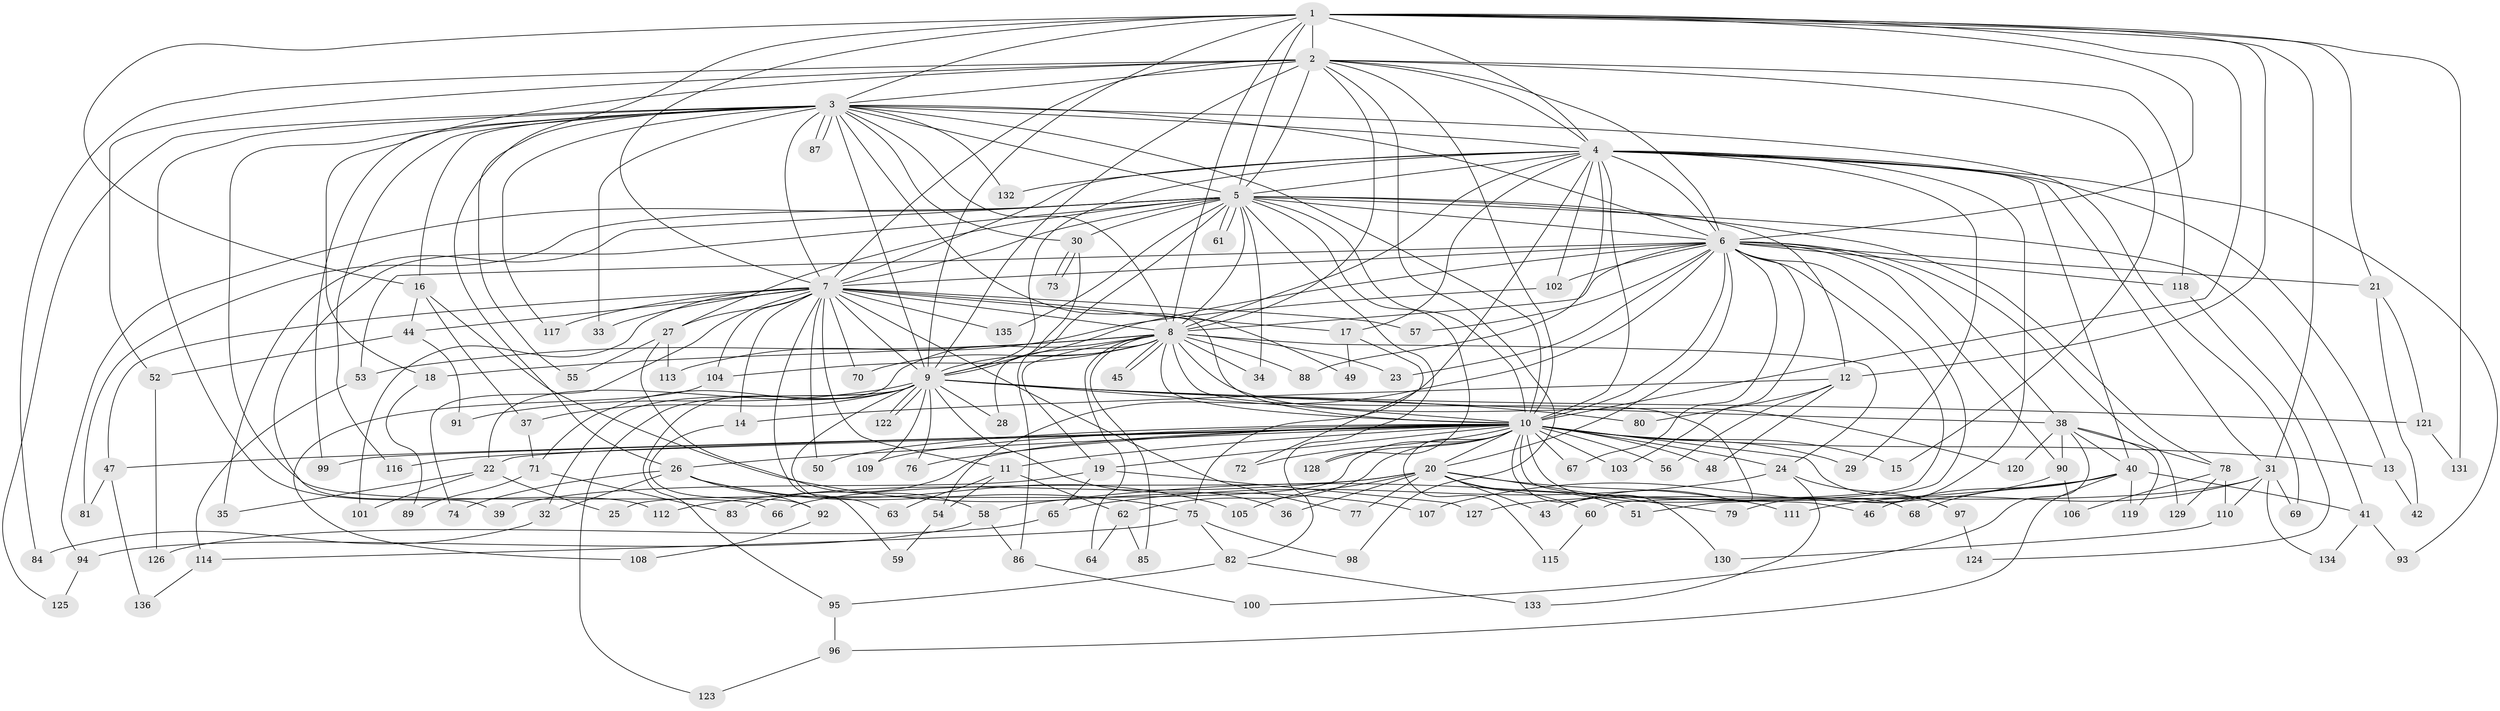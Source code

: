 // coarse degree distribution, {3: 0.0975609756097561, 16: 0.024390243902439025, 1: 0.0975609756097561, 18: 0.07317073170731707, 5: 0.24390243902439024, 6: 0.04878048780487805, 4: 0.12195121951219512, 8: 0.024390243902439025, 2: 0.04878048780487805, 9: 0.024390243902439025, 7: 0.07317073170731707, 24: 0.024390243902439025, 17: 0.024390243902439025, 13: 0.024390243902439025, 12: 0.024390243902439025, 14: 0.024390243902439025}
// Generated by graph-tools (version 1.1) at 2025/36/03/04/25 23:36:24]
// undirected, 136 vertices, 297 edges
graph export_dot {
  node [color=gray90,style=filled];
  1;
  2;
  3;
  4;
  5;
  6;
  7;
  8;
  9;
  10;
  11;
  12;
  13;
  14;
  15;
  16;
  17;
  18;
  19;
  20;
  21;
  22;
  23;
  24;
  25;
  26;
  27;
  28;
  29;
  30;
  31;
  32;
  33;
  34;
  35;
  36;
  37;
  38;
  39;
  40;
  41;
  42;
  43;
  44;
  45;
  46;
  47;
  48;
  49;
  50;
  51;
  52;
  53;
  54;
  55;
  56;
  57;
  58;
  59;
  60;
  61;
  62;
  63;
  64;
  65;
  66;
  67;
  68;
  69;
  70;
  71;
  72;
  73;
  74;
  75;
  76;
  77;
  78;
  79;
  80;
  81;
  82;
  83;
  84;
  85;
  86;
  87;
  88;
  89;
  90;
  91;
  92;
  93;
  94;
  95;
  96;
  97;
  98;
  99;
  100;
  101;
  102;
  103;
  104;
  105;
  106;
  107;
  108;
  109;
  110;
  111;
  112;
  113;
  114;
  115;
  116;
  117;
  118;
  119;
  120;
  121;
  122;
  123;
  124;
  125;
  126;
  127;
  128;
  129;
  130;
  131;
  132;
  133;
  134;
  135;
  136;
  1 -- 2;
  1 -- 3;
  1 -- 4;
  1 -- 5;
  1 -- 6;
  1 -- 7;
  1 -- 8;
  1 -- 9;
  1 -- 10;
  1 -- 12;
  1 -- 16;
  1 -- 21;
  1 -- 26;
  1 -- 31;
  1 -- 131;
  2 -- 3;
  2 -- 4;
  2 -- 5;
  2 -- 6;
  2 -- 7;
  2 -- 8;
  2 -- 9;
  2 -- 10;
  2 -- 15;
  2 -- 18;
  2 -- 52;
  2 -- 84;
  2 -- 98;
  2 -- 118;
  3 -- 4;
  3 -- 5;
  3 -- 6;
  3 -- 7;
  3 -- 8;
  3 -- 9;
  3 -- 10;
  3 -- 16;
  3 -- 30;
  3 -- 33;
  3 -- 49;
  3 -- 55;
  3 -- 66;
  3 -- 69;
  3 -- 87;
  3 -- 87;
  3 -- 99;
  3 -- 112;
  3 -- 116;
  3 -- 117;
  3 -- 125;
  3 -- 132;
  4 -- 5;
  4 -- 6;
  4 -- 7;
  4 -- 8;
  4 -- 9;
  4 -- 10;
  4 -- 13;
  4 -- 17;
  4 -- 29;
  4 -- 31;
  4 -- 40;
  4 -- 75;
  4 -- 79;
  4 -- 88;
  4 -- 93;
  4 -- 102;
  4 -- 132;
  5 -- 6;
  5 -- 7;
  5 -- 8;
  5 -- 9;
  5 -- 10;
  5 -- 12;
  5 -- 27;
  5 -- 30;
  5 -- 34;
  5 -- 35;
  5 -- 39;
  5 -- 41;
  5 -- 61;
  5 -- 61;
  5 -- 78;
  5 -- 81;
  5 -- 82;
  5 -- 94;
  5 -- 128;
  5 -- 135;
  6 -- 7;
  6 -- 8;
  6 -- 9;
  6 -- 10;
  6 -- 20;
  6 -- 21;
  6 -- 23;
  6 -- 38;
  6 -- 51;
  6 -- 53;
  6 -- 54;
  6 -- 57;
  6 -- 60;
  6 -- 67;
  6 -- 90;
  6 -- 102;
  6 -- 103;
  6 -- 118;
  6 -- 129;
  7 -- 8;
  7 -- 9;
  7 -- 10;
  7 -- 11;
  7 -- 14;
  7 -- 17;
  7 -- 27;
  7 -- 33;
  7 -- 44;
  7 -- 47;
  7 -- 50;
  7 -- 57;
  7 -- 59;
  7 -- 70;
  7 -- 74;
  7 -- 77;
  7 -- 101;
  7 -- 104;
  7 -- 117;
  7 -- 135;
  8 -- 9;
  8 -- 10;
  8 -- 18;
  8 -- 19;
  8 -- 22;
  8 -- 23;
  8 -- 24;
  8 -- 28;
  8 -- 34;
  8 -- 43;
  8 -- 45;
  8 -- 45;
  8 -- 53;
  8 -- 64;
  8 -- 70;
  8 -- 85;
  8 -- 88;
  8 -- 104;
  8 -- 120;
  9 -- 10;
  9 -- 28;
  9 -- 32;
  9 -- 36;
  9 -- 37;
  9 -- 38;
  9 -- 63;
  9 -- 71;
  9 -- 76;
  9 -- 80;
  9 -- 91;
  9 -- 95;
  9 -- 109;
  9 -- 121;
  9 -- 122;
  9 -- 122;
  9 -- 123;
  10 -- 11;
  10 -- 13;
  10 -- 15;
  10 -- 19;
  10 -- 20;
  10 -- 22;
  10 -- 24;
  10 -- 25;
  10 -- 26;
  10 -- 29;
  10 -- 46;
  10 -- 47;
  10 -- 48;
  10 -- 50;
  10 -- 56;
  10 -- 62;
  10 -- 67;
  10 -- 68;
  10 -- 72;
  10 -- 76;
  10 -- 83;
  10 -- 97;
  10 -- 99;
  10 -- 103;
  10 -- 109;
  10 -- 115;
  10 -- 116;
  10 -- 128;
  10 -- 130;
  11 -- 54;
  11 -- 62;
  11 -- 63;
  12 -- 14;
  12 -- 48;
  12 -- 56;
  12 -- 80;
  13 -- 42;
  14 -- 92;
  16 -- 37;
  16 -- 44;
  16 -- 107;
  17 -- 49;
  17 -- 72;
  18 -- 89;
  19 -- 39;
  19 -- 65;
  19 -- 127;
  20 -- 36;
  20 -- 43;
  20 -- 51;
  20 -- 60;
  20 -- 66;
  20 -- 77;
  20 -- 79;
  20 -- 105;
  20 -- 111;
  20 -- 112;
  21 -- 42;
  21 -- 121;
  22 -- 25;
  22 -- 35;
  22 -- 101;
  24 -- 65;
  24 -- 97;
  24 -- 133;
  26 -- 32;
  26 -- 74;
  26 -- 75;
  26 -- 92;
  26 -- 105;
  27 -- 55;
  27 -- 58;
  27 -- 113;
  30 -- 73;
  30 -- 73;
  30 -- 86;
  31 -- 69;
  31 -- 110;
  31 -- 111;
  31 -- 127;
  31 -- 134;
  32 -- 84;
  37 -- 71;
  38 -- 40;
  38 -- 78;
  38 -- 90;
  38 -- 100;
  38 -- 119;
  38 -- 120;
  40 -- 41;
  40 -- 46;
  40 -- 58;
  40 -- 68;
  40 -- 96;
  40 -- 119;
  41 -- 93;
  41 -- 134;
  44 -- 52;
  44 -- 91;
  47 -- 81;
  47 -- 136;
  52 -- 126;
  53 -- 114;
  54 -- 59;
  58 -- 86;
  58 -- 94;
  60 -- 115;
  62 -- 64;
  62 -- 85;
  65 -- 126;
  71 -- 83;
  71 -- 89;
  75 -- 82;
  75 -- 98;
  75 -- 114;
  78 -- 106;
  78 -- 110;
  78 -- 129;
  82 -- 95;
  82 -- 133;
  86 -- 100;
  90 -- 106;
  90 -- 107;
  92 -- 108;
  94 -- 125;
  95 -- 96;
  96 -- 123;
  97 -- 124;
  102 -- 113;
  104 -- 108;
  110 -- 130;
  114 -- 136;
  118 -- 124;
  121 -- 131;
}
